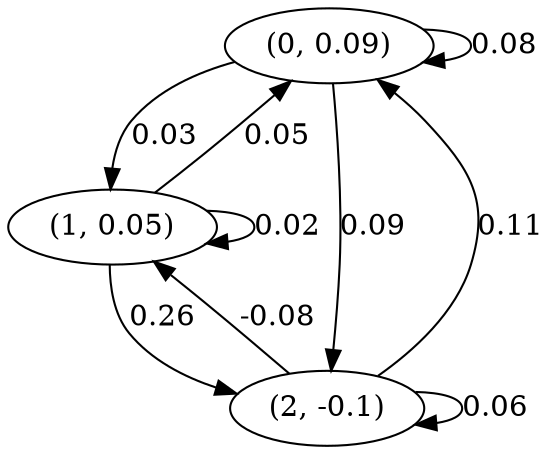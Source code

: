 digraph {
    0 [ label = "(0, 0.09)" ]
    1 [ label = "(1, 0.05)" ]
    2 [ label = "(2, -0.1)" ]
    0 -> 0 [ label = "0.08" ]
    1 -> 1 [ label = "0.02" ]
    2 -> 2 [ label = "0.06" ]
    1 -> 0 [ label = "0.05" ]
    2 -> 0 [ label = "0.11" ]
    0 -> 1 [ label = "0.03" ]
    2 -> 1 [ label = "-0.08" ]
    0 -> 2 [ label = "0.09" ]
    1 -> 2 [ label = "0.26" ]
}

